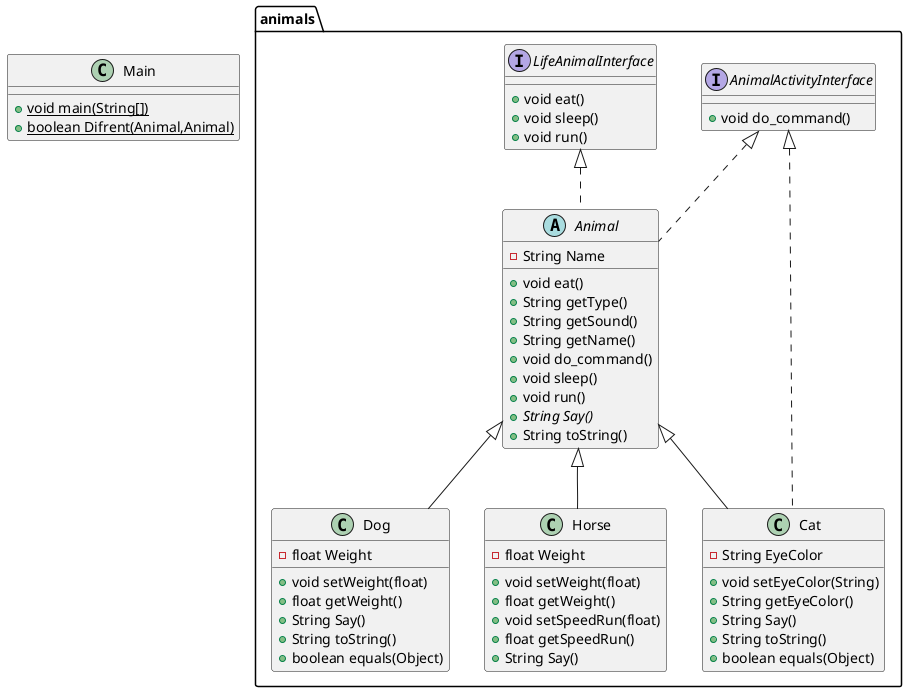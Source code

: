 @startuml
class animals.Dog {
- float Weight
+ void setWeight(float)
+ float getWeight()
+ String Say()
+ String toString()
+ boolean equals(Object)
}
class animals.Cat {
- String EyeColor
+ void setEyeColor(String)
+ String getEyeColor()
+ String Say()
+ String toString()
+ boolean equals(Object)
}
class Main {
+ {static} void main(String[])
+ {static} boolean Difrent(Animal,Animal)
}
interface animals.AnimalActivityInterface {
+ void do_command()
}
interface animals.LifeAnimalInterface {
+ void eat()
+ void sleep()
+ void run()
}
class animals.Horse {
- float Weight
+ void setWeight(float)
+ float getWeight()
+ void setSpeedRun(float)
+ float getSpeedRun()
+ String Say()
}
abstract class animals.Animal {
- String Name
+ void eat()
+ String getType()
+ String getSound()
+ String getName()
+ void do_command()
+ void sleep()
+ void run()
+ {abstract}String Say()
+ String toString()
}


animals.Animal <|-- animals.Dog
animals.AnimalActivityInterface <|.. animals.Cat
animals.Animal <|-- animals.Cat
animals.Animal <|-- animals.Horse
animals.LifeAnimalInterface <|.. animals.Animal
animals.AnimalActivityInterface <|.. animals.Animal
@enduml